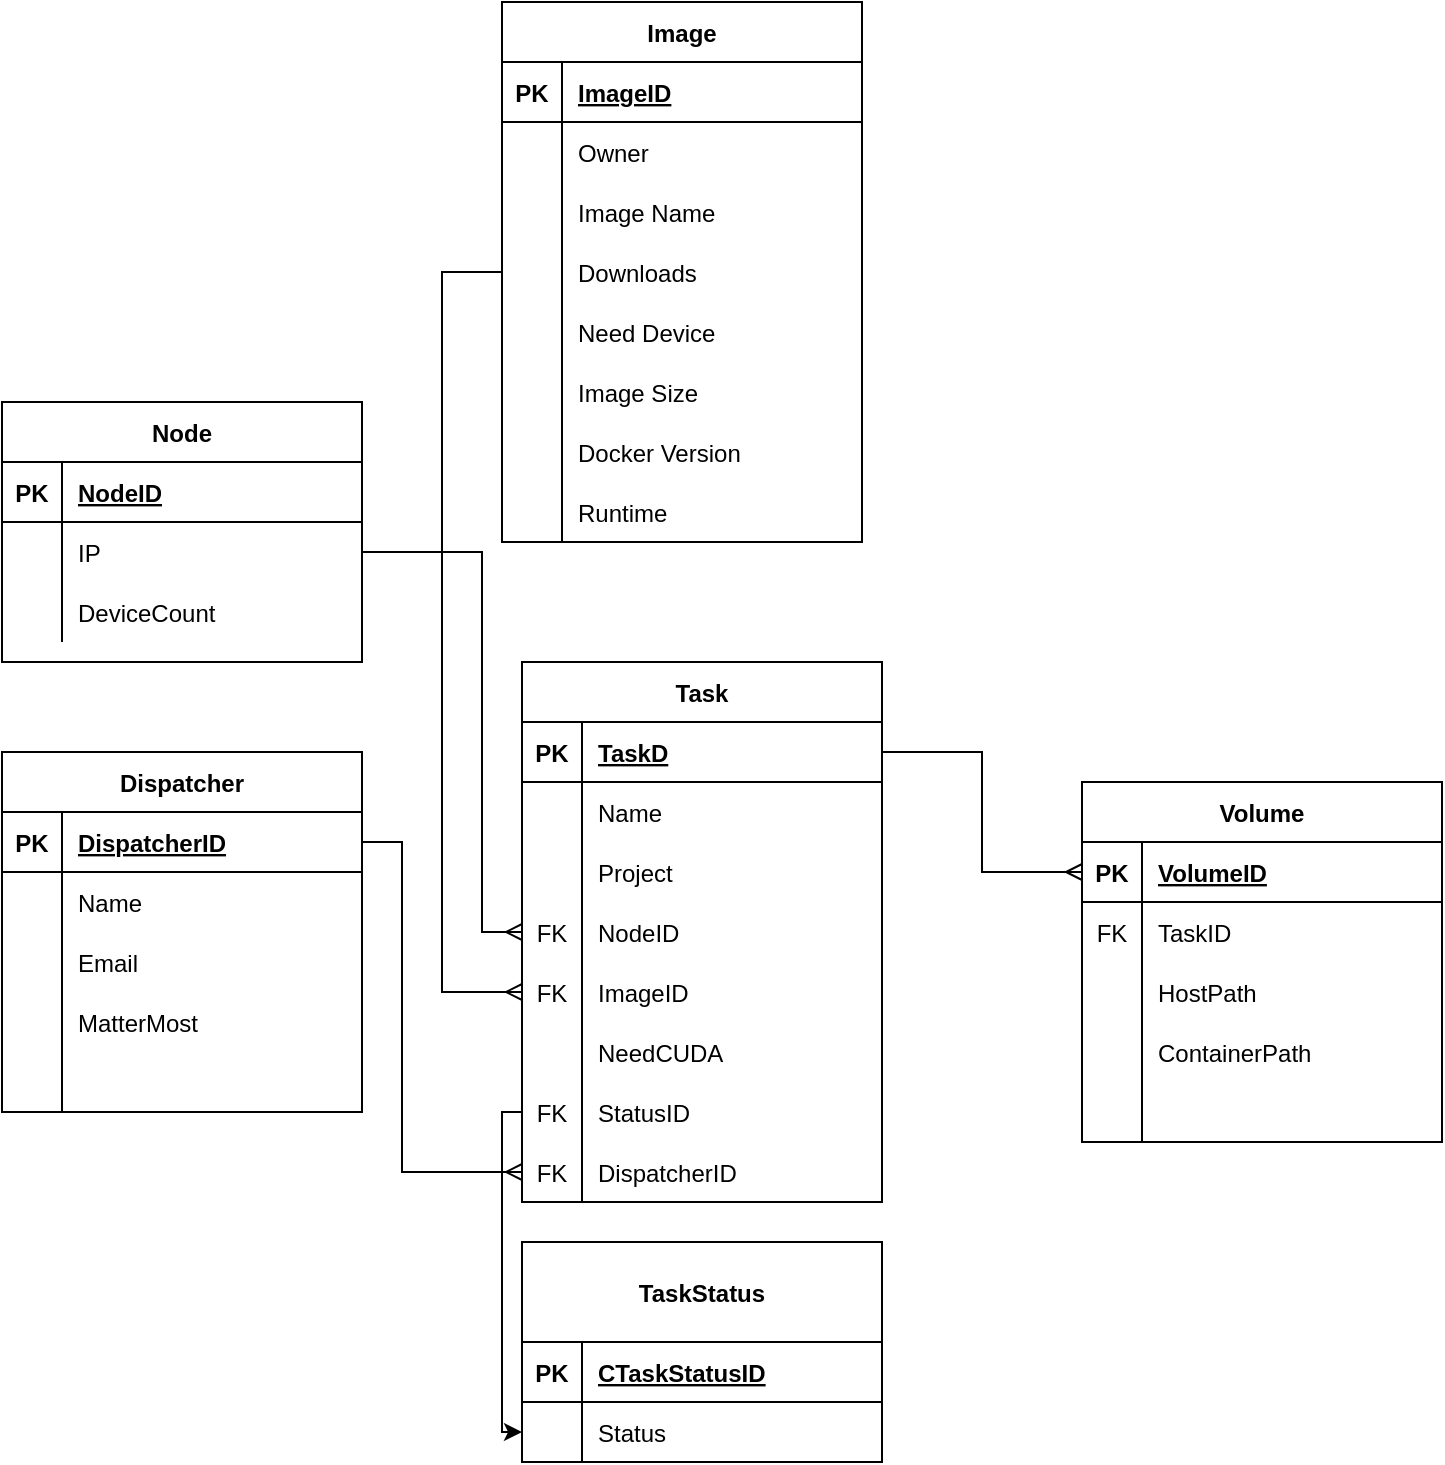 <mxfile pages="2">
    <diagram id="Lc61Oj9iBNVvq9Qi2prH" name="Страница 1">
        <mxGraphModel dx="948" dy="993" grid="1" gridSize="10" guides="1" tooltips="1" connect="1" arrows="1" fold="1" page="1" pageScale="1" pageWidth="827" pageHeight="1169" math="0" shadow="0">
            <root>
                <mxCell id="0"/>
                <mxCell id="1" parent="0"/>
                <mxCell id="X6WaeSLlBuZF8RS0wWXy-1" value="Task" style="shape=table;startSize=30;container=1;collapsible=1;childLayout=tableLayout;fixedRows=1;rowLines=0;fontStyle=1;align=center;resizeLast=1;" parent="1" vertex="1">
                    <mxGeometry x="370" y="730" width="180" height="270" as="geometry"/>
                </mxCell>
                <mxCell id="X6WaeSLlBuZF8RS0wWXy-2" value="" style="shape=partialRectangle;collapsible=0;dropTarget=0;pointerEvents=0;fillColor=none;top=0;left=0;bottom=1;right=0;points=[[0,0.5],[1,0.5]];portConstraint=eastwest;" parent="X6WaeSLlBuZF8RS0wWXy-1" vertex="1">
                    <mxGeometry y="30" width="180" height="30" as="geometry"/>
                </mxCell>
                <mxCell id="X6WaeSLlBuZF8RS0wWXy-3" value="PK" style="shape=partialRectangle;connectable=0;fillColor=none;top=0;left=0;bottom=0;right=0;fontStyle=1;overflow=hidden;" parent="X6WaeSLlBuZF8RS0wWXy-2" vertex="1">
                    <mxGeometry width="30" height="30" as="geometry">
                        <mxRectangle width="30" height="30" as="alternateBounds"/>
                    </mxGeometry>
                </mxCell>
                <mxCell id="X6WaeSLlBuZF8RS0wWXy-4" value="TaskD" style="shape=partialRectangle;connectable=0;fillColor=none;top=0;left=0;bottom=0;right=0;align=left;spacingLeft=6;fontStyle=5;overflow=hidden;" parent="X6WaeSLlBuZF8RS0wWXy-2" vertex="1">
                    <mxGeometry x="30" width="150" height="30" as="geometry">
                        <mxRectangle width="150" height="30" as="alternateBounds"/>
                    </mxGeometry>
                </mxCell>
                <mxCell id="X6WaeSLlBuZF8RS0wWXy-5" value="" style="shape=partialRectangle;collapsible=0;dropTarget=0;pointerEvents=0;fillColor=none;top=0;left=0;bottom=0;right=0;points=[[0,0.5],[1,0.5]];portConstraint=eastwest;" parent="X6WaeSLlBuZF8RS0wWXy-1" vertex="1">
                    <mxGeometry y="60" width="180" height="30" as="geometry"/>
                </mxCell>
                <mxCell id="X6WaeSLlBuZF8RS0wWXy-6" value="" style="shape=partialRectangle;connectable=0;fillColor=none;top=0;left=0;bottom=0;right=0;editable=1;overflow=hidden;" parent="X6WaeSLlBuZF8RS0wWXy-5" vertex="1">
                    <mxGeometry width="30" height="30" as="geometry">
                        <mxRectangle width="30" height="30" as="alternateBounds"/>
                    </mxGeometry>
                </mxCell>
                <mxCell id="X6WaeSLlBuZF8RS0wWXy-7" value="Name" style="shape=partialRectangle;connectable=0;fillColor=none;top=0;left=0;bottom=0;right=0;align=left;spacingLeft=6;overflow=hidden;" parent="X6WaeSLlBuZF8RS0wWXy-5" vertex="1">
                    <mxGeometry x="30" width="150" height="30" as="geometry">
                        <mxRectangle width="150" height="30" as="alternateBounds"/>
                    </mxGeometry>
                </mxCell>
                <mxCell id="X6WaeSLlBuZF8RS0wWXy-8" value="" style="shape=partialRectangle;collapsible=0;dropTarget=0;pointerEvents=0;fillColor=none;top=0;left=0;bottom=0;right=0;points=[[0,0.5],[1,0.5]];portConstraint=eastwest;" parent="X6WaeSLlBuZF8RS0wWXy-1" vertex="1">
                    <mxGeometry y="90" width="180" height="30" as="geometry"/>
                </mxCell>
                <mxCell id="X6WaeSLlBuZF8RS0wWXy-9" value="" style="shape=partialRectangle;connectable=0;fillColor=none;top=0;left=0;bottom=0;right=0;editable=1;overflow=hidden;" parent="X6WaeSLlBuZF8RS0wWXy-8" vertex="1">
                    <mxGeometry width="30" height="30" as="geometry">
                        <mxRectangle width="30" height="30" as="alternateBounds"/>
                    </mxGeometry>
                </mxCell>
                <mxCell id="X6WaeSLlBuZF8RS0wWXy-10" value="Project" style="shape=partialRectangle;connectable=0;fillColor=none;top=0;left=0;bottom=0;right=0;align=left;spacingLeft=6;overflow=hidden;" parent="X6WaeSLlBuZF8RS0wWXy-8" vertex="1">
                    <mxGeometry x="30" width="150" height="30" as="geometry">
                        <mxRectangle width="150" height="30" as="alternateBounds"/>
                    </mxGeometry>
                </mxCell>
                <mxCell id="X6WaeSLlBuZF8RS0wWXy-11" style="shape=partialRectangle;collapsible=0;dropTarget=0;pointerEvents=0;fillColor=none;top=0;left=0;bottom=0;right=0;points=[[0,0.5],[1,0.5]];portConstraint=eastwest;" parent="X6WaeSLlBuZF8RS0wWXy-1" vertex="1">
                    <mxGeometry y="120" width="180" height="30" as="geometry"/>
                </mxCell>
                <mxCell id="X6WaeSLlBuZF8RS0wWXy-12" value="FK" style="shape=partialRectangle;connectable=0;fillColor=none;top=0;left=0;bottom=0;right=0;editable=1;overflow=hidden;" parent="X6WaeSLlBuZF8RS0wWXy-11" vertex="1">
                    <mxGeometry width="30" height="30" as="geometry">
                        <mxRectangle width="30" height="30" as="alternateBounds"/>
                    </mxGeometry>
                </mxCell>
                <mxCell id="X6WaeSLlBuZF8RS0wWXy-13" value="NodeID" style="shape=partialRectangle;connectable=0;fillColor=none;top=0;left=0;bottom=0;right=0;align=left;spacingLeft=6;overflow=hidden;" parent="X6WaeSLlBuZF8RS0wWXy-11" vertex="1">
                    <mxGeometry x="30" width="150" height="30" as="geometry">
                        <mxRectangle width="150" height="30" as="alternateBounds"/>
                    </mxGeometry>
                </mxCell>
                <mxCell id="X6WaeSLlBuZF8RS0wWXy-14" value="" style="shape=partialRectangle;collapsible=0;dropTarget=0;pointerEvents=0;fillColor=none;top=0;left=0;bottom=0;right=0;points=[[0,0.5],[1,0.5]];portConstraint=eastwest;" parent="X6WaeSLlBuZF8RS0wWXy-1" vertex="1">
                    <mxGeometry y="150" width="180" height="30" as="geometry"/>
                </mxCell>
                <mxCell id="X6WaeSLlBuZF8RS0wWXy-15" value="FK" style="shape=partialRectangle;connectable=0;fillColor=none;top=0;left=0;bottom=0;right=0;editable=1;overflow=hidden;" parent="X6WaeSLlBuZF8RS0wWXy-14" vertex="1">
                    <mxGeometry width="30" height="30" as="geometry">
                        <mxRectangle width="30" height="30" as="alternateBounds"/>
                    </mxGeometry>
                </mxCell>
                <mxCell id="X6WaeSLlBuZF8RS0wWXy-16" value="ImageID" style="shape=partialRectangle;connectable=0;fillColor=none;top=0;left=0;bottom=0;right=0;align=left;spacingLeft=6;overflow=hidden;" parent="X6WaeSLlBuZF8RS0wWXy-14" vertex="1">
                    <mxGeometry x="30" width="150" height="30" as="geometry">
                        <mxRectangle width="150" height="30" as="alternateBounds"/>
                    </mxGeometry>
                </mxCell>
                <mxCell id="X6WaeSLlBuZF8RS0wWXy-17" style="shape=partialRectangle;collapsible=0;dropTarget=0;pointerEvents=0;fillColor=none;top=0;left=0;bottom=0;right=0;points=[[0,0.5],[1,0.5]];portConstraint=eastwest;" parent="X6WaeSLlBuZF8RS0wWXy-1" vertex="1">
                    <mxGeometry y="180" width="180" height="30" as="geometry"/>
                </mxCell>
                <mxCell id="X6WaeSLlBuZF8RS0wWXy-18" style="shape=partialRectangle;connectable=0;fillColor=none;top=0;left=0;bottom=0;right=0;editable=1;overflow=hidden;" parent="X6WaeSLlBuZF8RS0wWXy-17" vertex="1">
                    <mxGeometry width="30" height="30" as="geometry">
                        <mxRectangle width="30" height="30" as="alternateBounds"/>
                    </mxGeometry>
                </mxCell>
                <mxCell id="X6WaeSLlBuZF8RS0wWXy-19" value="NeedCUDA" style="shape=partialRectangle;connectable=0;fillColor=none;top=0;left=0;bottom=0;right=0;align=left;spacingLeft=6;overflow=hidden;" parent="X6WaeSLlBuZF8RS0wWXy-17" vertex="1">
                    <mxGeometry x="30" width="150" height="30" as="geometry">
                        <mxRectangle width="150" height="30" as="alternateBounds"/>
                    </mxGeometry>
                </mxCell>
                <mxCell id="X6WaeSLlBuZF8RS0wWXy-20" style="shape=partialRectangle;collapsible=0;dropTarget=0;pointerEvents=0;fillColor=none;top=0;left=0;bottom=0;right=0;points=[[0,0.5],[1,0.5]];portConstraint=eastwest;" parent="X6WaeSLlBuZF8RS0wWXy-1" vertex="1">
                    <mxGeometry y="210" width="180" height="30" as="geometry"/>
                </mxCell>
                <mxCell id="X6WaeSLlBuZF8RS0wWXy-21" value="FK" style="shape=partialRectangle;connectable=0;fillColor=none;top=0;left=0;bottom=0;right=0;editable=1;overflow=hidden;" parent="X6WaeSLlBuZF8RS0wWXy-20" vertex="1">
                    <mxGeometry width="30" height="30" as="geometry">
                        <mxRectangle width="30" height="30" as="alternateBounds"/>
                    </mxGeometry>
                </mxCell>
                <mxCell id="X6WaeSLlBuZF8RS0wWXy-22" value="StatusID" style="shape=partialRectangle;connectable=0;fillColor=none;top=0;left=0;bottom=0;right=0;align=left;spacingLeft=6;overflow=hidden;" parent="X6WaeSLlBuZF8RS0wWXy-20" vertex="1">
                    <mxGeometry x="30" width="150" height="30" as="geometry">
                        <mxRectangle width="150" height="30" as="alternateBounds"/>
                    </mxGeometry>
                </mxCell>
                <mxCell id="X6WaeSLlBuZF8RS0wWXy-23" style="shape=partialRectangle;collapsible=0;dropTarget=0;pointerEvents=0;fillColor=none;top=0;left=0;bottom=0;right=0;points=[[0,0.5],[1,0.5]];portConstraint=eastwest;" parent="X6WaeSLlBuZF8RS0wWXy-1" vertex="1">
                    <mxGeometry y="240" width="180" height="30" as="geometry"/>
                </mxCell>
                <mxCell id="X6WaeSLlBuZF8RS0wWXy-24" value="FK" style="shape=partialRectangle;connectable=0;fillColor=none;top=0;left=0;bottom=0;right=0;editable=1;overflow=hidden;" parent="X6WaeSLlBuZF8RS0wWXy-23" vertex="1">
                    <mxGeometry width="30" height="30" as="geometry">
                        <mxRectangle width="30" height="30" as="alternateBounds"/>
                    </mxGeometry>
                </mxCell>
                <mxCell id="X6WaeSLlBuZF8RS0wWXy-25" value="DispatcherID" style="shape=partialRectangle;connectable=0;fillColor=none;top=0;left=0;bottom=0;right=0;align=left;spacingLeft=6;overflow=hidden;" parent="X6WaeSLlBuZF8RS0wWXy-23" vertex="1">
                    <mxGeometry x="30" width="150" height="30" as="geometry">
                        <mxRectangle width="150" height="30" as="alternateBounds"/>
                    </mxGeometry>
                </mxCell>
                <mxCell id="X6WaeSLlBuZF8RS0wWXy-26" value="Dispatcher" style="shape=table;startSize=30;container=1;collapsible=1;childLayout=tableLayout;fixedRows=1;rowLines=0;fontStyle=1;align=center;resizeLast=1;" parent="1" vertex="1">
                    <mxGeometry x="110" y="775" width="180" height="180" as="geometry"/>
                </mxCell>
                <mxCell id="X6WaeSLlBuZF8RS0wWXy-27" value="" style="shape=partialRectangle;collapsible=0;dropTarget=0;pointerEvents=0;fillColor=none;top=0;left=0;bottom=1;right=0;points=[[0,0.5],[1,0.5]];portConstraint=eastwest;" parent="X6WaeSLlBuZF8RS0wWXy-26" vertex="1">
                    <mxGeometry y="30" width="180" height="30" as="geometry"/>
                </mxCell>
                <mxCell id="X6WaeSLlBuZF8RS0wWXy-28" value="PK" style="shape=partialRectangle;connectable=0;fillColor=none;top=0;left=0;bottom=0;right=0;fontStyle=1;overflow=hidden;" parent="X6WaeSLlBuZF8RS0wWXy-27" vertex="1">
                    <mxGeometry width="30" height="30" as="geometry"/>
                </mxCell>
                <mxCell id="X6WaeSLlBuZF8RS0wWXy-29" value="DispatcherID" style="shape=partialRectangle;connectable=0;fillColor=none;top=0;left=0;bottom=0;right=0;align=left;spacingLeft=6;fontStyle=5;overflow=hidden;" parent="X6WaeSLlBuZF8RS0wWXy-27" vertex="1">
                    <mxGeometry x="30" width="150" height="30" as="geometry"/>
                </mxCell>
                <mxCell id="X6WaeSLlBuZF8RS0wWXy-30" value="" style="shape=partialRectangle;collapsible=0;dropTarget=0;pointerEvents=0;fillColor=none;top=0;left=0;bottom=0;right=0;points=[[0,0.5],[1,0.5]];portConstraint=eastwest;" parent="X6WaeSLlBuZF8RS0wWXy-26" vertex="1">
                    <mxGeometry y="60" width="180" height="30" as="geometry"/>
                </mxCell>
                <mxCell id="X6WaeSLlBuZF8RS0wWXy-31" value="" style="shape=partialRectangle;connectable=0;fillColor=none;top=0;left=0;bottom=0;right=0;editable=1;overflow=hidden;" parent="X6WaeSLlBuZF8RS0wWXy-30" vertex="1">
                    <mxGeometry width="30" height="30" as="geometry"/>
                </mxCell>
                <mxCell id="X6WaeSLlBuZF8RS0wWXy-32" value="Name" style="shape=partialRectangle;connectable=0;fillColor=none;top=0;left=0;bottom=0;right=0;align=left;spacingLeft=6;overflow=hidden;" parent="X6WaeSLlBuZF8RS0wWXy-30" vertex="1">
                    <mxGeometry x="30" width="150" height="30" as="geometry"/>
                </mxCell>
                <mxCell id="X6WaeSLlBuZF8RS0wWXy-33" style="shape=partialRectangle;collapsible=0;dropTarget=0;pointerEvents=0;fillColor=none;top=0;left=0;bottom=0;right=0;points=[[0,0.5],[1,0.5]];portConstraint=eastwest;" parent="X6WaeSLlBuZF8RS0wWXy-26" vertex="1">
                    <mxGeometry y="90" width="180" height="30" as="geometry"/>
                </mxCell>
                <mxCell id="X6WaeSLlBuZF8RS0wWXy-34" value="" style="shape=partialRectangle;connectable=0;fillColor=none;top=0;left=0;bottom=0;right=0;editable=1;overflow=hidden;" parent="X6WaeSLlBuZF8RS0wWXy-33" vertex="1">
                    <mxGeometry width="30" height="30" as="geometry"/>
                </mxCell>
                <mxCell id="X6WaeSLlBuZF8RS0wWXy-35" value="Email" style="shape=partialRectangle;connectable=0;fillColor=none;top=0;left=0;bottom=0;right=0;align=left;spacingLeft=6;overflow=hidden;" parent="X6WaeSLlBuZF8RS0wWXy-33" vertex="1">
                    <mxGeometry x="30" width="150" height="30" as="geometry"/>
                </mxCell>
                <mxCell id="X6WaeSLlBuZF8RS0wWXy-36" value="" style="shape=partialRectangle;collapsible=0;dropTarget=0;pointerEvents=0;fillColor=none;top=0;left=0;bottom=0;right=0;points=[[0,0.5],[1,0.5]];portConstraint=eastwest;" parent="X6WaeSLlBuZF8RS0wWXy-26" vertex="1">
                    <mxGeometry y="120" width="180" height="30" as="geometry"/>
                </mxCell>
                <mxCell id="X6WaeSLlBuZF8RS0wWXy-37" value="" style="shape=partialRectangle;connectable=0;fillColor=none;top=0;left=0;bottom=0;right=0;editable=1;overflow=hidden;" parent="X6WaeSLlBuZF8RS0wWXy-36" vertex="1">
                    <mxGeometry width="30" height="30" as="geometry"/>
                </mxCell>
                <mxCell id="X6WaeSLlBuZF8RS0wWXy-38" value="MatterMost" style="shape=partialRectangle;connectable=0;fillColor=none;top=0;left=0;bottom=0;right=0;align=left;spacingLeft=6;overflow=hidden;" parent="X6WaeSLlBuZF8RS0wWXy-36" vertex="1">
                    <mxGeometry x="30" width="150" height="30" as="geometry"/>
                </mxCell>
                <mxCell id="X6WaeSLlBuZF8RS0wWXy-39" style="shape=partialRectangle;collapsible=0;dropTarget=0;pointerEvents=0;fillColor=none;top=0;left=0;bottom=0;right=0;points=[[0,0.5],[1,0.5]];portConstraint=eastwest;" parent="X6WaeSLlBuZF8RS0wWXy-26" vertex="1">
                    <mxGeometry y="150" width="180" height="30" as="geometry"/>
                </mxCell>
                <mxCell id="X6WaeSLlBuZF8RS0wWXy-40" value="" style="shape=partialRectangle;connectable=0;fillColor=none;top=0;left=0;bottom=0;right=0;editable=1;overflow=hidden;" parent="X6WaeSLlBuZF8RS0wWXy-39" vertex="1">
                    <mxGeometry width="30" height="30" as="geometry"/>
                </mxCell>
                <mxCell id="X6WaeSLlBuZF8RS0wWXy-41" value="" style="shape=partialRectangle;connectable=0;fillColor=none;top=0;left=0;bottom=0;right=0;align=left;spacingLeft=6;overflow=hidden;" parent="X6WaeSLlBuZF8RS0wWXy-39" vertex="1">
                    <mxGeometry x="30" width="150" height="30" as="geometry"/>
                </mxCell>
                <mxCell id="X6WaeSLlBuZF8RS0wWXy-61" value="Image" style="shape=table;startSize=30;container=1;collapsible=1;childLayout=tableLayout;fixedRows=1;rowLines=0;fontStyle=1;align=center;resizeLast=1;" parent="1" vertex="1">
                    <mxGeometry x="360" y="400" width="180" height="270" as="geometry"/>
                </mxCell>
                <mxCell id="X6WaeSLlBuZF8RS0wWXy-62" value="" style="shape=partialRectangle;collapsible=0;dropTarget=0;pointerEvents=0;fillColor=none;top=0;left=0;bottom=1;right=0;points=[[0,0.5],[1,0.5]];portConstraint=eastwest;" parent="X6WaeSLlBuZF8RS0wWXy-61" vertex="1">
                    <mxGeometry y="30" width="180" height="30" as="geometry"/>
                </mxCell>
                <mxCell id="X6WaeSLlBuZF8RS0wWXy-63" value="PK" style="shape=partialRectangle;connectable=0;fillColor=none;top=0;left=0;bottom=0;right=0;fontStyle=1;overflow=hidden;" parent="X6WaeSLlBuZF8RS0wWXy-62" vertex="1">
                    <mxGeometry width="30" height="30" as="geometry">
                        <mxRectangle width="30" height="30" as="alternateBounds"/>
                    </mxGeometry>
                </mxCell>
                <mxCell id="X6WaeSLlBuZF8RS0wWXy-64" value="ImageID" style="shape=partialRectangle;connectable=0;fillColor=none;top=0;left=0;bottom=0;right=0;align=left;spacingLeft=6;fontStyle=5;overflow=hidden;" parent="X6WaeSLlBuZF8RS0wWXy-62" vertex="1">
                    <mxGeometry x="30" width="150" height="30" as="geometry">
                        <mxRectangle width="150" height="30" as="alternateBounds"/>
                    </mxGeometry>
                </mxCell>
                <mxCell id="X6WaeSLlBuZF8RS0wWXy-65" value="" style="shape=partialRectangle;collapsible=0;dropTarget=0;pointerEvents=0;fillColor=none;top=0;left=0;bottom=0;right=0;points=[[0,0.5],[1,0.5]];portConstraint=eastwest;" parent="X6WaeSLlBuZF8RS0wWXy-61" vertex="1">
                    <mxGeometry y="60" width="180" height="30" as="geometry"/>
                </mxCell>
                <mxCell id="X6WaeSLlBuZF8RS0wWXy-66" value="" style="shape=partialRectangle;connectable=0;fillColor=none;top=0;left=0;bottom=0;right=0;editable=1;overflow=hidden;" parent="X6WaeSLlBuZF8RS0wWXy-65" vertex="1">
                    <mxGeometry width="30" height="30" as="geometry">
                        <mxRectangle width="30" height="30" as="alternateBounds"/>
                    </mxGeometry>
                </mxCell>
                <mxCell id="X6WaeSLlBuZF8RS0wWXy-67" value="Owner" style="shape=partialRectangle;connectable=0;fillColor=none;top=0;left=0;bottom=0;right=0;align=left;spacingLeft=6;overflow=hidden;" parent="X6WaeSLlBuZF8RS0wWXy-65" vertex="1">
                    <mxGeometry x="30" width="150" height="30" as="geometry">
                        <mxRectangle width="150" height="30" as="alternateBounds"/>
                    </mxGeometry>
                </mxCell>
                <mxCell id="X6WaeSLlBuZF8RS0wWXy-68" value="" style="shape=partialRectangle;collapsible=0;dropTarget=0;pointerEvents=0;fillColor=none;top=0;left=0;bottom=0;right=0;points=[[0,0.5],[1,0.5]];portConstraint=eastwest;" parent="X6WaeSLlBuZF8RS0wWXy-61" vertex="1">
                    <mxGeometry y="90" width="180" height="30" as="geometry"/>
                </mxCell>
                <mxCell id="X6WaeSLlBuZF8RS0wWXy-69" value="" style="shape=partialRectangle;connectable=0;fillColor=none;top=0;left=0;bottom=0;right=0;editable=1;overflow=hidden;" parent="X6WaeSLlBuZF8RS0wWXy-68" vertex="1">
                    <mxGeometry width="30" height="30" as="geometry">
                        <mxRectangle width="30" height="30" as="alternateBounds"/>
                    </mxGeometry>
                </mxCell>
                <mxCell id="X6WaeSLlBuZF8RS0wWXy-70" value="Image Name" style="shape=partialRectangle;connectable=0;fillColor=none;top=0;left=0;bottom=0;right=0;align=left;spacingLeft=6;overflow=hidden;" parent="X6WaeSLlBuZF8RS0wWXy-68" vertex="1">
                    <mxGeometry x="30" width="150" height="30" as="geometry">
                        <mxRectangle width="150" height="30" as="alternateBounds"/>
                    </mxGeometry>
                </mxCell>
                <mxCell id="X6WaeSLlBuZF8RS0wWXy-71" style="shape=partialRectangle;collapsible=0;dropTarget=0;pointerEvents=0;fillColor=none;top=0;left=0;bottom=0;right=0;points=[[0,0.5],[1,0.5]];portConstraint=eastwest;" parent="X6WaeSLlBuZF8RS0wWXy-61" vertex="1">
                    <mxGeometry y="120" width="180" height="30" as="geometry"/>
                </mxCell>
                <mxCell id="X6WaeSLlBuZF8RS0wWXy-72" style="shape=partialRectangle;connectable=0;fillColor=none;top=0;left=0;bottom=0;right=0;editable=1;overflow=hidden;" parent="X6WaeSLlBuZF8RS0wWXy-71" vertex="1">
                    <mxGeometry width="30" height="30" as="geometry">
                        <mxRectangle width="30" height="30" as="alternateBounds"/>
                    </mxGeometry>
                </mxCell>
                <mxCell id="X6WaeSLlBuZF8RS0wWXy-73" value="Downloads" style="shape=partialRectangle;connectable=0;fillColor=none;top=0;left=0;bottom=0;right=0;align=left;spacingLeft=6;overflow=hidden;" parent="X6WaeSLlBuZF8RS0wWXy-71" vertex="1">
                    <mxGeometry x="30" width="150" height="30" as="geometry">
                        <mxRectangle width="150" height="30" as="alternateBounds"/>
                    </mxGeometry>
                </mxCell>
                <mxCell id="X6WaeSLlBuZF8RS0wWXy-74" value="" style="shape=partialRectangle;collapsible=0;dropTarget=0;pointerEvents=0;fillColor=none;top=0;left=0;bottom=0;right=0;points=[[0,0.5],[1,0.5]];portConstraint=eastwest;" parent="X6WaeSLlBuZF8RS0wWXy-61" vertex="1">
                    <mxGeometry y="150" width="180" height="30" as="geometry"/>
                </mxCell>
                <mxCell id="X6WaeSLlBuZF8RS0wWXy-75" value="" style="shape=partialRectangle;connectable=0;fillColor=none;top=0;left=0;bottom=0;right=0;editable=1;overflow=hidden;" parent="X6WaeSLlBuZF8RS0wWXy-74" vertex="1">
                    <mxGeometry width="30" height="30" as="geometry">
                        <mxRectangle width="30" height="30" as="alternateBounds"/>
                    </mxGeometry>
                </mxCell>
                <mxCell id="X6WaeSLlBuZF8RS0wWXy-76" value="Need Device" style="shape=partialRectangle;connectable=0;fillColor=none;top=0;left=0;bottom=0;right=0;align=left;spacingLeft=6;overflow=hidden;" parent="X6WaeSLlBuZF8RS0wWXy-74" vertex="1">
                    <mxGeometry x="30" width="150" height="30" as="geometry">
                        <mxRectangle width="150" height="30" as="alternateBounds"/>
                    </mxGeometry>
                </mxCell>
                <mxCell id="X6WaeSLlBuZF8RS0wWXy-77" style="shape=partialRectangle;collapsible=0;dropTarget=0;pointerEvents=0;fillColor=none;top=0;left=0;bottom=0;right=0;points=[[0,0.5],[1,0.5]];portConstraint=eastwest;" parent="X6WaeSLlBuZF8RS0wWXy-61" vertex="1">
                    <mxGeometry y="180" width="180" height="30" as="geometry"/>
                </mxCell>
                <mxCell id="X6WaeSLlBuZF8RS0wWXy-78" style="shape=partialRectangle;connectable=0;fillColor=none;top=0;left=0;bottom=0;right=0;editable=1;overflow=hidden;" parent="X6WaeSLlBuZF8RS0wWXy-77" vertex="1">
                    <mxGeometry width="30" height="30" as="geometry">
                        <mxRectangle width="30" height="30" as="alternateBounds"/>
                    </mxGeometry>
                </mxCell>
                <mxCell id="X6WaeSLlBuZF8RS0wWXy-79" value="Image Size" style="shape=partialRectangle;connectable=0;fillColor=none;top=0;left=0;bottom=0;right=0;align=left;spacingLeft=6;overflow=hidden;" parent="X6WaeSLlBuZF8RS0wWXy-77" vertex="1">
                    <mxGeometry x="30" width="150" height="30" as="geometry">
                        <mxRectangle width="150" height="30" as="alternateBounds"/>
                    </mxGeometry>
                </mxCell>
                <mxCell id="X6WaeSLlBuZF8RS0wWXy-80" style="shape=partialRectangle;collapsible=0;dropTarget=0;pointerEvents=0;fillColor=none;top=0;left=0;bottom=0;right=0;points=[[0,0.5],[1,0.5]];portConstraint=eastwest;" parent="X6WaeSLlBuZF8RS0wWXy-61" vertex="1">
                    <mxGeometry y="210" width="180" height="30" as="geometry"/>
                </mxCell>
                <mxCell id="X6WaeSLlBuZF8RS0wWXy-81" style="shape=partialRectangle;connectable=0;fillColor=none;top=0;left=0;bottom=0;right=0;editable=1;overflow=hidden;" parent="X6WaeSLlBuZF8RS0wWXy-80" vertex="1">
                    <mxGeometry width="30" height="30" as="geometry">
                        <mxRectangle width="30" height="30" as="alternateBounds"/>
                    </mxGeometry>
                </mxCell>
                <mxCell id="X6WaeSLlBuZF8RS0wWXy-82" value="Docker Version" style="shape=partialRectangle;connectable=0;fillColor=none;top=0;left=0;bottom=0;right=0;align=left;spacingLeft=6;overflow=hidden;" parent="X6WaeSLlBuZF8RS0wWXy-80" vertex="1">
                    <mxGeometry x="30" width="150" height="30" as="geometry">
                        <mxRectangle width="150" height="30" as="alternateBounds"/>
                    </mxGeometry>
                </mxCell>
                <mxCell id="X6WaeSLlBuZF8RS0wWXy-83" style="shape=partialRectangle;collapsible=0;dropTarget=0;pointerEvents=0;fillColor=none;top=0;left=0;bottom=0;right=0;points=[[0,0.5],[1,0.5]];portConstraint=eastwest;" parent="X6WaeSLlBuZF8RS0wWXy-61" vertex="1">
                    <mxGeometry y="240" width="180" height="30" as="geometry"/>
                </mxCell>
                <mxCell id="X6WaeSLlBuZF8RS0wWXy-84" style="shape=partialRectangle;connectable=0;fillColor=none;top=0;left=0;bottom=0;right=0;editable=1;overflow=hidden;" parent="X6WaeSLlBuZF8RS0wWXy-83" vertex="1">
                    <mxGeometry width="30" height="30" as="geometry">
                        <mxRectangle width="30" height="30" as="alternateBounds"/>
                    </mxGeometry>
                </mxCell>
                <mxCell id="X6WaeSLlBuZF8RS0wWXy-85" value="Runtime" style="shape=partialRectangle;connectable=0;fillColor=none;top=0;left=0;bottom=0;right=0;align=left;spacingLeft=6;overflow=hidden;" parent="X6WaeSLlBuZF8RS0wWXy-83" vertex="1">
                    <mxGeometry x="30" width="150" height="30" as="geometry">
                        <mxRectangle width="150" height="30" as="alternateBounds"/>
                    </mxGeometry>
                </mxCell>
                <mxCell id="X6WaeSLlBuZF8RS0wWXy-87" style="edgeStyle=orthogonalEdgeStyle;rounded=0;orthogonalLoop=1;jettySize=auto;html=1;exitX=1;exitY=0.5;exitDx=0;exitDy=0;endArrow=ERmany;endFill=0;entryX=0;entryY=0.5;entryDx=0;entryDy=0;" parent="1" source="X6WaeSLlBuZF8RS0wWXy-27" target="X6WaeSLlBuZF8RS0wWXy-23" edge="1">
                    <mxGeometry relative="1" as="geometry">
                        <mxPoint x="765" y="840" as="targetPoint"/>
                        <mxPoint x="360" y="825" as="sourcePoint"/>
                        <Array as="points">
                            <mxPoint x="310" y="820"/>
                            <mxPoint x="310" y="985"/>
                        </Array>
                    </mxGeometry>
                </mxCell>
                <mxCell id="X6WaeSLlBuZF8RS0wWXy-94" value="TaskStatus" style="shape=table;startSize=50;container=1;collapsible=1;childLayout=tableLayout;fixedRows=1;rowLines=0;fontStyle=1;align=center;resizeLast=1;" parent="1" vertex="1">
                    <mxGeometry x="370" y="1020" width="180" height="110" as="geometry"/>
                </mxCell>
                <mxCell id="X6WaeSLlBuZF8RS0wWXy-95" value="" style="shape=partialRectangle;collapsible=0;dropTarget=0;pointerEvents=0;fillColor=none;top=0;left=0;bottom=1;right=0;points=[[0,0.5],[1,0.5]];portConstraint=eastwest;" parent="X6WaeSLlBuZF8RS0wWXy-94" vertex="1">
                    <mxGeometry y="50" width="180" height="30" as="geometry"/>
                </mxCell>
                <mxCell id="X6WaeSLlBuZF8RS0wWXy-96" value="PK" style="shape=partialRectangle;connectable=0;fillColor=none;top=0;left=0;bottom=0;right=0;fontStyle=1;overflow=hidden;" parent="X6WaeSLlBuZF8RS0wWXy-95" vertex="1">
                    <mxGeometry width="30" height="30" as="geometry">
                        <mxRectangle width="30" height="30" as="alternateBounds"/>
                    </mxGeometry>
                </mxCell>
                <mxCell id="X6WaeSLlBuZF8RS0wWXy-97" value="CTaskStatusID" style="shape=partialRectangle;connectable=0;fillColor=none;top=0;left=0;bottom=0;right=0;align=left;spacingLeft=6;fontStyle=5;overflow=hidden;" parent="X6WaeSLlBuZF8RS0wWXy-95" vertex="1">
                    <mxGeometry x="30" width="150" height="30" as="geometry">
                        <mxRectangle width="150" height="30" as="alternateBounds"/>
                    </mxGeometry>
                </mxCell>
                <mxCell id="X6WaeSLlBuZF8RS0wWXy-101" value="" style="shape=partialRectangle;collapsible=0;dropTarget=0;pointerEvents=0;fillColor=none;top=0;left=0;bottom=0;right=0;points=[[0,0.5],[1,0.5]];portConstraint=eastwest;" parent="X6WaeSLlBuZF8RS0wWXy-94" vertex="1">
                    <mxGeometry y="80" width="180" height="30" as="geometry"/>
                </mxCell>
                <mxCell id="X6WaeSLlBuZF8RS0wWXy-102" value="" style="shape=partialRectangle;connectable=0;fillColor=none;top=0;left=0;bottom=0;right=0;editable=1;overflow=hidden;" parent="X6WaeSLlBuZF8RS0wWXy-101" vertex="1">
                    <mxGeometry width="30" height="30" as="geometry">
                        <mxRectangle width="30" height="30" as="alternateBounds"/>
                    </mxGeometry>
                </mxCell>
                <mxCell id="X6WaeSLlBuZF8RS0wWXy-103" value="Status" style="shape=partialRectangle;connectable=0;fillColor=none;top=0;left=0;bottom=0;right=0;align=left;spacingLeft=6;overflow=hidden;" parent="X6WaeSLlBuZF8RS0wWXy-101" vertex="1">
                    <mxGeometry x="30" width="150" height="30" as="geometry">
                        <mxRectangle width="150" height="30" as="alternateBounds"/>
                    </mxGeometry>
                </mxCell>
                <mxCell id="X6WaeSLlBuZF8RS0wWXy-108" value="Node" style="shape=table;startSize=30;container=1;collapsible=1;childLayout=tableLayout;fixedRows=1;rowLines=0;fontStyle=1;align=center;resizeLast=1;" parent="1" vertex="1">
                    <mxGeometry x="110" y="600" width="180" height="130" as="geometry">
                        <mxRectangle x="100" y="630" width="60" height="30" as="alternateBounds"/>
                    </mxGeometry>
                </mxCell>
                <mxCell id="X6WaeSLlBuZF8RS0wWXy-109" value="" style="shape=partialRectangle;collapsible=0;dropTarget=0;pointerEvents=0;fillColor=none;top=0;left=0;bottom=1;right=0;points=[[0,0.5],[1,0.5]];portConstraint=eastwest;" parent="X6WaeSLlBuZF8RS0wWXy-108" vertex="1">
                    <mxGeometry y="30" width="180" height="30" as="geometry"/>
                </mxCell>
                <mxCell id="X6WaeSLlBuZF8RS0wWXy-110" value="PK" style="shape=partialRectangle;connectable=0;fillColor=none;top=0;left=0;bottom=0;right=0;fontStyle=1;overflow=hidden;" parent="X6WaeSLlBuZF8RS0wWXy-109" vertex="1">
                    <mxGeometry width="30" height="30" as="geometry">
                        <mxRectangle width="30" height="30" as="alternateBounds"/>
                    </mxGeometry>
                </mxCell>
                <mxCell id="X6WaeSLlBuZF8RS0wWXy-111" value="NodeID" style="shape=partialRectangle;connectable=0;fillColor=none;top=0;left=0;bottom=0;right=0;align=left;spacingLeft=6;fontStyle=5;overflow=hidden;" parent="X6WaeSLlBuZF8RS0wWXy-109" vertex="1">
                    <mxGeometry x="30" width="150" height="30" as="geometry">
                        <mxRectangle width="150" height="30" as="alternateBounds"/>
                    </mxGeometry>
                </mxCell>
                <mxCell id="X6WaeSLlBuZF8RS0wWXy-112" value="" style="shape=partialRectangle;collapsible=0;dropTarget=0;pointerEvents=0;fillColor=none;top=0;left=0;bottom=0;right=0;points=[[0,0.5],[1,0.5]];portConstraint=eastwest;" parent="X6WaeSLlBuZF8RS0wWXy-108" vertex="1">
                    <mxGeometry y="60" width="180" height="30" as="geometry"/>
                </mxCell>
                <mxCell id="X6WaeSLlBuZF8RS0wWXy-113" value="" style="shape=partialRectangle;connectable=0;fillColor=none;top=0;left=0;bottom=0;right=0;editable=1;overflow=hidden;" parent="X6WaeSLlBuZF8RS0wWXy-112" vertex="1">
                    <mxGeometry width="30" height="30" as="geometry">
                        <mxRectangle width="30" height="30" as="alternateBounds"/>
                    </mxGeometry>
                </mxCell>
                <mxCell id="X6WaeSLlBuZF8RS0wWXy-114" value="IP" style="shape=partialRectangle;connectable=0;fillColor=none;top=0;left=0;bottom=0;right=0;align=left;spacingLeft=6;overflow=hidden;" parent="X6WaeSLlBuZF8RS0wWXy-112" vertex="1">
                    <mxGeometry x="30" width="150" height="30" as="geometry">
                        <mxRectangle width="150" height="30" as="alternateBounds"/>
                    </mxGeometry>
                </mxCell>
                <mxCell id="12" style="shape=partialRectangle;collapsible=0;dropTarget=0;pointerEvents=0;fillColor=none;top=0;left=0;bottom=0;right=0;points=[[0,0.5],[1,0.5]];portConstraint=eastwest;" parent="X6WaeSLlBuZF8RS0wWXy-108" vertex="1">
                    <mxGeometry y="90" width="180" height="30" as="geometry"/>
                </mxCell>
                <mxCell id="13" value="" style="shape=partialRectangle;connectable=0;fillColor=none;top=0;left=0;bottom=0;right=0;editable=1;overflow=hidden;" parent="12" vertex="1">
                    <mxGeometry width="30" height="30" as="geometry">
                        <mxRectangle width="30" height="30" as="alternateBounds"/>
                    </mxGeometry>
                </mxCell>
                <mxCell id="14" value="DeviceCount" style="shape=partialRectangle;connectable=0;fillColor=none;top=0;left=0;bottom=0;right=0;align=left;spacingLeft=6;overflow=hidden;" parent="12" vertex="1">
                    <mxGeometry x="30" width="150" height="30" as="geometry">
                        <mxRectangle width="150" height="30" as="alternateBounds"/>
                    </mxGeometry>
                </mxCell>
                <mxCell id="X6WaeSLlBuZF8RS0wWXy-115" style="edgeStyle=orthogonalEdgeStyle;rounded=0;orthogonalLoop=1;jettySize=auto;html=1;exitX=1;exitY=0.5;exitDx=0;exitDy=0;endArrow=ERmany;endFill=0;entryX=0;entryY=0.5;entryDx=0;entryDy=0;" parent="1" source="X6WaeSLlBuZF8RS0wWXy-109" target="X6WaeSLlBuZF8RS0wWXy-11" edge="1">
                    <mxGeometry relative="1" as="geometry">
                        <mxPoint x="370" y="995" as="targetPoint"/>
                        <mxPoint x="300" y="830" as="sourcePoint"/>
                        <Array as="points">
                            <mxPoint x="350" y="675"/>
                            <mxPoint x="350" y="865"/>
                        </Array>
                    </mxGeometry>
                </mxCell>
                <mxCell id="11" style="edgeStyle=orthogonalEdgeStyle;shape=connector;rounded=0;html=1;exitX=0;exitY=0.5;exitDx=0;exitDy=0;entryX=0;entryY=0.5;entryDx=0;entryDy=0;labelBackgroundColor=default;fontFamily=Helvetica;fontSize=11;fontColor=default;endArrow=ERmany;endFill=0;strokeColor=default;" parent="1" source="X6WaeSLlBuZF8RS0wWXy-71" target="X6WaeSLlBuZF8RS0wWXy-14" edge="1">
                    <mxGeometry relative="1" as="geometry">
                        <Array as="points">
                            <mxPoint x="330" y="535"/>
                            <mxPoint x="330" y="895"/>
                        </Array>
                    </mxGeometry>
                </mxCell>
                <mxCell id="16" style="edgeStyle=orthogonalEdgeStyle;html=1;exitX=0;exitY=0.5;exitDx=0;exitDy=0;entryX=0;entryY=0.5;entryDx=0;entryDy=0;rounded=0;" parent="1" source="X6WaeSLlBuZF8RS0wWXy-20" target="X6WaeSLlBuZF8RS0wWXy-101" edge="1">
                    <mxGeometry relative="1" as="geometry"/>
                </mxCell>
                <mxCell id="18" value="Volume" style="shape=table;startSize=30;container=1;collapsible=1;childLayout=tableLayout;fixedRows=1;rowLines=0;fontStyle=1;align=center;resizeLast=1;" vertex="1" parent="1">
                    <mxGeometry x="650" y="790" width="180" height="180" as="geometry"/>
                </mxCell>
                <mxCell id="19" value="" style="shape=partialRectangle;collapsible=0;dropTarget=0;pointerEvents=0;fillColor=none;top=0;left=0;bottom=1;right=0;points=[[0,0.5],[1,0.5]];portConstraint=eastwest;" vertex="1" parent="18">
                    <mxGeometry y="30" width="180" height="30" as="geometry"/>
                </mxCell>
                <mxCell id="20" value="PK" style="shape=partialRectangle;connectable=0;fillColor=none;top=0;left=0;bottom=0;right=0;fontStyle=1;overflow=hidden;" vertex="1" parent="19">
                    <mxGeometry width="30" height="30" as="geometry">
                        <mxRectangle width="30" height="30" as="alternateBounds"/>
                    </mxGeometry>
                </mxCell>
                <mxCell id="21" value="VolumeID" style="shape=partialRectangle;connectable=0;fillColor=none;top=0;left=0;bottom=0;right=0;align=left;spacingLeft=6;fontStyle=5;overflow=hidden;" vertex="1" parent="19">
                    <mxGeometry x="30" width="150" height="30" as="geometry">
                        <mxRectangle width="150" height="30" as="alternateBounds"/>
                    </mxGeometry>
                </mxCell>
                <mxCell id="22" value="" style="shape=partialRectangle;collapsible=0;dropTarget=0;pointerEvents=0;fillColor=none;top=0;left=0;bottom=0;right=0;points=[[0,0.5],[1,0.5]];portConstraint=eastwest;" vertex="1" parent="18">
                    <mxGeometry y="60" width="180" height="30" as="geometry"/>
                </mxCell>
                <mxCell id="23" value="FK" style="shape=partialRectangle;connectable=0;fillColor=none;top=0;left=0;bottom=0;right=0;editable=1;overflow=hidden;" vertex="1" parent="22">
                    <mxGeometry width="30" height="30" as="geometry">
                        <mxRectangle width="30" height="30" as="alternateBounds"/>
                    </mxGeometry>
                </mxCell>
                <mxCell id="24" value="TaskID" style="shape=partialRectangle;connectable=0;fillColor=none;top=0;left=0;bottom=0;right=0;align=left;spacingLeft=6;overflow=hidden;" vertex="1" parent="22">
                    <mxGeometry x="30" width="150" height="30" as="geometry">
                        <mxRectangle width="150" height="30" as="alternateBounds"/>
                    </mxGeometry>
                </mxCell>
                <mxCell id="25" style="shape=partialRectangle;collapsible=0;dropTarget=0;pointerEvents=0;fillColor=none;top=0;left=0;bottom=0;right=0;points=[[0,0.5],[1,0.5]];portConstraint=eastwest;" vertex="1" parent="18">
                    <mxGeometry y="90" width="180" height="30" as="geometry"/>
                </mxCell>
                <mxCell id="26" value="" style="shape=partialRectangle;connectable=0;fillColor=none;top=0;left=0;bottom=0;right=0;editable=1;overflow=hidden;" vertex="1" parent="25">
                    <mxGeometry width="30" height="30" as="geometry">
                        <mxRectangle width="30" height="30" as="alternateBounds"/>
                    </mxGeometry>
                </mxCell>
                <mxCell id="27" value="HostPath" style="shape=partialRectangle;connectable=0;fillColor=none;top=0;left=0;bottom=0;right=0;align=left;spacingLeft=6;overflow=hidden;" vertex="1" parent="25">
                    <mxGeometry x="30" width="150" height="30" as="geometry">
                        <mxRectangle width="150" height="30" as="alternateBounds"/>
                    </mxGeometry>
                </mxCell>
                <mxCell id="28" value="" style="shape=partialRectangle;collapsible=0;dropTarget=0;pointerEvents=0;fillColor=none;top=0;left=0;bottom=0;right=0;points=[[0,0.5],[1,0.5]];portConstraint=eastwest;" vertex="1" parent="18">
                    <mxGeometry y="120" width="180" height="30" as="geometry"/>
                </mxCell>
                <mxCell id="29" value="" style="shape=partialRectangle;connectable=0;fillColor=none;top=0;left=0;bottom=0;right=0;editable=1;overflow=hidden;" vertex="1" parent="28">
                    <mxGeometry width="30" height="30" as="geometry">
                        <mxRectangle width="30" height="30" as="alternateBounds"/>
                    </mxGeometry>
                </mxCell>
                <mxCell id="30" value="ContainerPath" style="shape=partialRectangle;connectable=0;fillColor=none;top=0;left=0;bottom=0;right=0;align=left;spacingLeft=6;overflow=hidden;" vertex="1" parent="28">
                    <mxGeometry x="30" width="150" height="30" as="geometry">
                        <mxRectangle width="150" height="30" as="alternateBounds"/>
                    </mxGeometry>
                </mxCell>
                <mxCell id="31" style="shape=partialRectangle;collapsible=0;dropTarget=0;pointerEvents=0;fillColor=none;top=0;left=0;bottom=0;right=0;points=[[0,0.5],[1,0.5]];portConstraint=eastwest;" vertex="1" parent="18">
                    <mxGeometry y="150" width="180" height="30" as="geometry"/>
                </mxCell>
                <mxCell id="32" value="" style="shape=partialRectangle;connectable=0;fillColor=none;top=0;left=0;bottom=0;right=0;editable=1;overflow=hidden;" vertex="1" parent="31">
                    <mxGeometry width="30" height="30" as="geometry">
                        <mxRectangle width="30" height="30" as="alternateBounds"/>
                    </mxGeometry>
                </mxCell>
                <mxCell id="33" value="" style="shape=partialRectangle;connectable=0;fillColor=none;top=0;left=0;bottom=0;right=0;align=left;spacingLeft=6;overflow=hidden;" vertex="1" parent="31">
                    <mxGeometry x="30" width="150" height="30" as="geometry">
                        <mxRectangle width="150" height="30" as="alternateBounds"/>
                    </mxGeometry>
                </mxCell>
                <mxCell id="34" style="edgeStyle=orthogonalEdgeStyle;html=1;exitX=0;exitY=0.5;exitDx=0;exitDy=0;entryX=1;entryY=0.5;entryDx=0;entryDy=0;rounded=0;startArrow=ERmany;startFill=0;endArrow=none;endFill=0;" edge="1" parent="1" source="19" target="X6WaeSLlBuZF8RS0wWXy-2">
                    <mxGeometry relative="1" as="geometry"/>
                </mxCell>
            </root>
        </mxGraphModel>
    </diagram>
    <diagram id="2diQ4-hwBHMUEnQ9NyKu" name="Page-2">
        <mxGraphModel dx="569" dy="596" grid="1" gridSize="10" guides="1" tooltips="1" connect="1" arrows="1" fold="1" page="1" pageScale="1" pageWidth="827" pageHeight="1169" math="0" shadow="0">
            <root>
                <mxCell id="QUErZSxBeOXtRjEbxhGZ-0"/>
                <mxCell id="QUErZSxBeOXtRjEbxhGZ-1" parent="QUErZSxBeOXtRjEbxhGZ-0"/>
                <mxCell id="nv4Wm8pneEdksD6AuAwR-0" style="edgeStyle=orthogonalEdgeStyle;rounded=0;orthogonalLoop=1;jettySize=auto;html=1;exitX=1;exitY=0.5;exitDx=0;exitDy=0;endArrow=ERmany;endFill=0;entryX=1;entryY=0.5;entryDx=0;entryDy=0;" parent="QUErZSxBeOXtRjEbxhGZ-1" source="QUErZSxBeOXtRjEbxhGZ-2" target="QUErZSxBeOXtRjEbxhGZ-2" edge="1">
                    <mxGeometry relative="1" as="geometry"/>
                </mxCell>
                <mxCell id="nv4Wm8pneEdksD6AuAwR-1" style="edgeStyle=orthogonalEdgeStyle;rounded=0;orthogonalLoop=1;jettySize=auto;html=1;exitX=1;exitY=0.5;exitDx=0;exitDy=0;entryX=0;entryY=0.5;entryDx=0;entryDy=0;endArrow=ERmany;endFill=0;" parent="QUErZSxBeOXtRjEbxhGZ-1" source="QUErZSxBeOXtRjEbxhGZ-2" target="mXQsJh9ihvSc5o1EyLFA-0" edge="1">
                    <mxGeometry relative="1" as="geometry"/>
                </mxCell>
                <mxCell id="fsMdqgzmRfe8awBC-d0W-8" style="edgeStyle=orthogonalEdgeStyle;rounded=0;orthogonalLoop=1;jettySize=auto;html=1;exitX=0.25;exitY=0;exitDx=0;exitDy=0;entryX=0;entryY=0.5;entryDx=0;entryDy=0;endArrow=none;endFill=0;" parent="QUErZSxBeOXtRjEbxhGZ-1" source="QUErZSxBeOXtRjEbxhGZ-2" target="fsMdqgzmRfe8awBC-d0W-0" edge="1">
                    <mxGeometry relative="1" as="geometry">
                        <Array as="points">
                            <mxPoint x="150" y="470"/>
                            <mxPoint x="150" y="60"/>
                        </Array>
                    </mxGeometry>
                </mxCell>
                <mxCell id="QUErZSxBeOXtRjEbxhGZ-2" value="&lt;span style=&quot;font-weight: 700&quot;&gt;Images&lt;/span&gt;" style="rounded=0;whiteSpace=wrap;html=1;" parent="QUErZSxBeOXtRjEbxhGZ-1" vertex="1">
                    <mxGeometry x="130" y="470" width="120" height="60" as="geometry"/>
                </mxCell>
                <mxCell id="fsMdqgzmRfe8awBC-d0W-42" style="edgeStyle=orthogonalEdgeStyle;rounded=0;orthogonalLoop=1;jettySize=auto;html=1;exitX=0.25;exitY=0;exitDx=0;exitDy=0;entryX=0;entryY=0.5;entryDx=0;entryDy=0;endArrow=none;endFill=0;" parent="QUErZSxBeOXtRjEbxhGZ-1" source="mXQsJh9ihvSc5o1EyLFA-0" target="fsMdqgzmRfe8awBC-d0W-41" edge="1">
                    <mxGeometry relative="1" as="geometry">
                        <Array as="points">
                            <mxPoint x="470" y="470"/>
                            <mxPoint x="470" y="70"/>
                        </Array>
                    </mxGeometry>
                </mxCell>
                <mxCell id="J1RdQB_al3ZnJijnRLB5-0" style="edgeStyle=orthogonalEdgeStyle;rounded=0;html=1;exitX=0.25;exitY=1;exitDx=0;exitDy=0;entryX=0.25;entryY=0;entryDx=0;entryDy=0;endArrow=none;endFill=0;" parent="QUErZSxBeOXtRjEbxhGZ-1" source="mXQsJh9ihvSc5o1EyLFA-0" target="fsMdqgzmRfe8awBC-d0W-74" edge="1">
                    <mxGeometry relative="1" as="geometry"/>
                </mxCell>
                <mxCell id="mXQsJh9ihvSc5o1EyLFA-0" value="&lt;span style=&quot;font-weight: 700&quot;&gt;Task&lt;/span&gt;" style="rounded=0;whiteSpace=wrap;html=1;" parent="QUErZSxBeOXtRjEbxhGZ-1" vertex="1">
                    <mxGeometry x="450" y="470" width="120" height="60" as="geometry"/>
                </mxCell>
                <mxCell id="fsMdqgzmRfe8awBC-d0W-0" value="id" style="ellipse;whiteSpace=wrap;html=1;" parent="QUErZSxBeOXtRjEbxhGZ-1" vertex="1">
                    <mxGeometry x="170" y="40" width="120" height="40" as="geometry"/>
                </mxCell>
                <mxCell id="fsMdqgzmRfe8awBC-d0W-9" style="edgeStyle=orthogonalEdgeStyle;rounded=0;orthogonalLoop=1;jettySize=auto;html=1;exitX=0;exitY=0.5;exitDx=0;exitDy=0;endArrow=none;endFill=0;" parent="QUErZSxBeOXtRjEbxhGZ-1" source="fsMdqgzmRfe8awBC-d0W-1" edge="1">
                    <mxGeometry relative="1" as="geometry">
                        <mxPoint x="150" y="110" as="targetPoint"/>
                    </mxGeometry>
                </mxCell>
                <mxCell id="fsMdqgzmRfe8awBC-d0W-1" value="owner" style="ellipse;whiteSpace=wrap;html=1;" parent="QUErZSxBeOXtRjEbxhGZ-1" vertex="1">
                    <mxGeometry x="170" y="90" width="120" height="40" as="geometry"/>
                </mxCell>
                <mxCell id="fsMdqgzmRfe8awBC-d0W-10" style="edgeStyle=orthogonalEdgeStyle;rounded=0;orthogonalLoop=1;jettySize=auto;html=1;exitX=0;exitY=0.5;exitDx=0;exitDy=0;endArrow=none;endFill=0;" parent="QUErZSxBeOXtRjEbxhGZ-1" source="fsMdqgzmRfe8awBC-d0W-2" edge="1">
                    <mxGeometry relative="1" as="geometry">
                        <mxPoint x="150" y="160" as="targetPoint"/>
                    </mxGeometry>
                </mxCell>
                <mxCell id="fsMdqgzmRfe8awBC-d0W-2" value="name" style="ellipse;whiteSpace=wrap;html=1;" parent="QUErZSxBeOXtRjEbxhGZ-1" vertex="1">
                    <mxGeometry x="170" y="140" width="120" height="40" as="geometry"/>
                </mxCell>
                <mxCell id="fsMdqgzmRfe8awBC-d0W-11" style="edgeStyle=orthogonalEdgeStyle;rounded=0;orthogonalLoop=1;jettySize=auto;html=1;exitX=0;exitY=0.5;exitDx=0;exitDy=0;endArrow=none;endFill=0;" parent="QUErZSxBeOXtRjEbxhGZ-1" source="fsMdqgzmRfe8awBC-d0W-3" edge="1">
                    <mxGeometry relative="1" as="geometry">
                        <mxPoint x="150" y="210" as="targetPoint"/>
                    </mxGeometry>
                </mxCell>
                <mxCell id="fsMdqgzmRfe8awBC-d0W-3" value="downloads" style="ellipse;whiteSpace=wrap;html=1;" parent="QUErZSxBeOXtRjEbxhGZ-1" vertex="1">
                    <mxGeometry x="170" y="190" width="120" height="40" as="geometry"/>
                </mxCell>
                <mxCell id="fsMdqgzmRfe8awBC-d0W-12" style="edgeStyle=orthogonalEdgeStyle;rounded=0;orthogonalLoop=1;jettySize=auto;html=1;exitX=0;exitY=0.5;exitDx=0;exitDy=0;endArrow=none;endFill=0;" parent="QUErZSxBeOXtRjEbxhGZ-1" source="fsMdqgzmRfe8awBC-d0W-4" edge="1">
                    <mxGeometry relative="1" as="geometry">
                        <mxPoint x="150" y="270" as="targetPoint"/>
                    </mxGeometry>
                </mxCell>
                <mxCell id="fsMdqgzmRfe8awBC-d0W-4" value="need_device" style="ellipse;whiteSpace=wrap;html=1;" parent="QUErZSxBeOXtRjEbxhGZ-1" vertex="1">
                    <mxGeometry x="170" y="240" width="120" height="40" as="geometry"/>
                </mxCell>
                <mxCell id="fsMdqgzmRfe8awBC-d0W-13" style="edgeStyle=orthogonalEdgeStyle;rounded=0;orthogonalLoop=1;jettySize=auto;html=1;exitX=0;exitY=0.5;exitDx=0;exitDy=0;endArrow=none;endFill=0;" parent="QUErZSxBeOXtRjEbxhGZ-1" source="fsMdqgzmRfe8awBC-d0W-5" edge="1">
                    <mxGeometry relative="1" as="geometry">
                        <mxPoint x="150" y="310" as="targetPoint"/>
                    </mxGeometry>
                </mxCell>
                <mxCell id="fsMdqgzmRfe8awBC-d0W-5" value="size" style="ellipse;whiteSpace=wrap;html=1;" parent="QUErZSxBeOXtRjEbxhGZ-1" vertex="1">
                    <mxGeometry x="170" y="290" width="120" height="40" as="geometry"/>
                </mxCell>
                <mxCell id="fsMdqgzmRfe8awBC-d0W-14" style="edgeStyle=orthogonalEdgeStyle;rounded=0;orthogonalLoop=1;jettySize=auto;html=1;exitX=0;exitY=0.5;exitDx=0;exitDy=0;endArrow=none;endFill=0;" parent="QUErZSxBeOXtRjEbxhGZ-1" source="fsMdqgzmRfe8awBC-d0W-6" edge="1">
                    <mxGeometry relative="1" as="geometry">
                        <mxPoint x="150" y="360" as="targetPoint"/>
                    </mxGeometry>
                </mxCell>
                <mxCell id="fsMdqgzmRfe8awBC-d0W-6" value="docker_version" style="ellipse;whiteSpace=wrap;html=1;" parent="QUErZSxBeOXtRjEbxhGZ-1" vertex="1">
                    <mxGeometry x="170" y="340" width="120" height="40" as="geometry"/>
                </mxCell>
                <mxCell id="fsMdqgzmRfe8awBC-d0W-15" style="edgeStyle=orthogonalEdgeStyle;rounded=0;orthogonalLoop=1;jettySize=auto;html=1;exitX=0;exitY=0.5;exitDx=0;exitDy=0;endArrow=none;endFill=0;" parent="QUErZSxBeOXtRjEbxhGZ-1" source="fsMdqgzmRfe8awBC-d0W-7" edge="1">
                    <mxGeometry relative="1" as="geometry">
                        <mxPoint x="150" y="410" as="targetPoint"/>
                    </mxGeometry>
                </mxCell>
                <mxCell id="fsMdqgzmRfe8awBC-d0W-7" value="runtime" style="ellipse;whiteSpace=wrap;html=1;" parent="QUErZSxBeOXtRjEbxhGZ-1" vertex="1">
                    <mxGeometry x="170" y="390" width="120" height="40" as="geometry"/>
                </mxCell>
                <mxCell id="fsMdqgzmRfe8awBC-d0W-51" style="edgeStyle=orthogonalEdgeStyle;rounded=0;orthogonalLoop=1;jettySize=auto;html=1;exitX=0;exitY=0.5;exitDx=0;exitDy=0;entryX=1;entryY=0.5;entryDx=0;entryDy=0;endArrow=ERmany;endFill=0;" parent="QUErZSxBeOXtRjEbxhGZ-1" source="fsMdqgzmRfe8awBC-d0W-31" target="mXQsJh9ihvSc5o1EyLFA-0" edge="1">
                    <mxGeometry relative="1" as="geometry"/>
                </mxCell>
                <mxCell id="fsMdqgzmRfe8awBC-d0W-68" style="edgeStyle=orthogonalEdgeStyle;rounded=0;orthogonalLoop=1;jettySize=auto;html=1;exitX=0.25;exitY=0;exitDx=0;exitDy=0;entryX=0;entryY=0.5;entryDx=0;entryDy=0;endArrow=none;endFill=0;" parent="QUErZSxBeOXtRjEbxhGZ-1" source="fsMdqgzmRfe8awBC-d0W-31" target="fsMdqgzmRfe8awBC-d0W-61" edge="1">
                    <mxGeometry relative="1" as="geometry">
                        <Array as="points">
                            <mxPoint x="687" y="470"/>
                            <mxPoint x="687" y="230"/>
                        </Array>
                    </mxGeometry>
                </mxCell>
                <mxCell id="fsMdqgzmRfe8awBC-d0W-31" value="&lt;span style=&quot;font-weight: 700&quot;&gt;Dispatcher&lt;/span&gt;" style="rounded=0;whiteSpace=wrap;html=1;" parent="QUErZSxBeOXtRjEbxhGZ-1" vertex="1">
                    <mxGeometry x="680" y="470" width="120" height="60" as="geometry"/>
                </mxCell>
                <mxCell id="fsMdqgzmRfe8awBC-d0W-52" style="edgeStyle=orthogonalEdgeStyle;rounded=0;orthogonalLoop=1;jettySize=auto;html=1;exitX=0.5;exitY=0;exitDx=0;exitDy=0;entryX=0.75;entryY=1;entryDx=0;entryDy=0;endArrow=ERmany;endFill=0;" parent="QUErZSxBeOXtRjEbxhGZ-1" source="fsMdqgzmRfe8awBC-d0W-32" target="mXQsJh9ihvSc5o1EyLFA-0" edge="1">
                    <mxGeometry relative="1" as="geometry"/>
                </mxCell>
                <mxCell id="fsMdqgzmRfe8awBC-d0W-64" style="edgeStyle=orthogonalEdgeStyle;rounded=0;orthogonalLoop=1;jettySize=auto;html=1;exitX=0.25;exitY=1;exitDx=0;exitDy=0;entryX=0;entryY=0.5;entryDx=0;entryDy=0;endArrow=none;endFill=0;" parent="QUErZSxBeOXtRjEbxhGZ-1" source="fsMdqgzmRfe8awBC-d0W-32" target="fsMdqgzmRfe8awBC-d0W-63" edge="1">
                    <mxGeometry relative="1" as="geometry">
                        <Array as="points">
                            <mxPoint x="560" y="670"/>
                            <mxPoint x="560" y="750"/>
                        </Array>
                    </mxGeometry>
                </mxCell>
                <mxCell id="SII_jHL-iG7POlwWR0QB-3" style="edgeStyle=orthogonalEdgeStyle;html=1;exitX=0.25;exitY=1;exitDx=0;exitDy=0;entryX=0;entryY=0.5;entryDx=0;entryDy=0;rounded=0;endArrow=none;endFill=0;" parent="QUErZSxBeOXtRjEbxhGZ-1" source="fsMdqgzmRfe8awBC-d0W-32" target="SII_jHL-iG7POlwWR0QB-1" edge="1">
                    <mxGeometry relative="1" as="geometry">
                        <Array as="points">
                            <mxPoint x="560" y="670"/>
                            <mxPoint x="560" y="800"/>
                        </Array>
                    </mxGeometry>
                </mxCell>
                <mxCell id="fsMdqgzmRfe8awBC-d0W-32" value="" style="rounded=0;whiteSpace=wrap;html=1;" parent="QUErZSxBeOXtRjEbxhGZ-1" vertex="1">
                    <mxGeometry x="550" y="610" width="120" height="60" as="geometry"/>
                </mxCell>
                <mxCell id="fsMdqgzmRfe8awBC-d0W-66" style="edgeStyle=orthogonalEdgeStyle;rounded=0;orthogonalLoop=1;jettySize=auto;html=1;exitX=0.25;exitY=1;exitDx=0;exitDy=0;entryX=0;entryY=0.5;entryDx=0;entryDy=0;endArrow=none;endFill=0;" parent="QUErZSxBeOXtRjEbxhGZ-1" source="fsMdqgzmRfe8awBC-d0W-33" target="fsMdqgzmRfe8awBC-d0W-56" edge="1">
                    <mxGeometry relative="1" as="geometry">
                        <Array as="points">
                            <mxPoint x="380" y="710"/>
                            <mxPoint x="380" y="795"/>
                        </Array>
                    </mxGeometry>
                </mxCell>
                <mxCell id="fsMdqgzmRfe8awBC-d0W-33" value="" style="rounded=0;whiteSpace=wrap;html=1;" parent="QUErZSxBeOXtRjEbxhGZ-1" vertex="1">
                    <mxGeometry x="360" y="650" width="120" height="60" as="geometry"/>
                </mxCell>
                <mxCell id="fsMdqgzmRfe8awBC-d0W-49" style="edgeStyle=orthogonalEdgeStyle;rounded=0;orthogonalLoop=1;jettySize=auto;html=1;exitX=0;exitY=0.5;exitDx=0;exitDy=0;endArrow=none;endFill=0;" parent="QUErZSxBeOXtRjEbxhGZ-1" source="fsMdqgzmRfe8awBC-d0W-34" edge="1">
                    <mxGeometry relative="1" as="geometry">
                        <mxPoint x="470" y="420.276" as="targetPoint"/>
                    </mxGeometry>
                </mxCell>
                <mxCell id="fsMdqgzmRfe8awBC-d0W-34" value="dispatcher" style="ellipse;whiteSpace=wrap;html=1;" parent="QUErZSxBeOXtRjEbxhGZ-1" vertex="1">
                    <mxGeometry x="490" y="400" width="120" height="40" as="geometry"/>
                </mxCell>
                <mxCell id="fsMdqgzmRfe8awBC-d0W-48" style="edgeStyle=orthogonalEdgeStyle;rounded=0;orthogonalLoop=1;jettySize=auto;html=1;exitX=0;exitY=0.5;exitDx=0;exitDy=0;endArrow=none;endFill=0;" parent="QUErZSxBeOXtRjEbxhGZ-1" source="fsMdqgzmRfe8awBC-d0W-35" edge="1">
                    <mxGeometry relative="1" as="geometry">
                        <mxPoint x="470" y="369.931" as="targetPoint"/>
                    </mxGeometry>
                </mxCell>
                <mxCell id="fsMdqgzmRfe8awBC-d0W-35" value="status_id" style="ellipse;whiteSpace=wrap;html=1;" parent="QUErZSxBeOXtRjEbxhGZ-1" vertex="1">
                    <mxGeometry x="490" y="350" width="120" height="40" as="geometry"/>
                </mxCell>
                <mxCell id="fsMdqgzmRfe8awBC-d0W-47" style="edgeStyle=orthogonalEdgeStyle;rounded=0;orthogonalLoop=1;jettySize=auto;html=1;exitX=0;exitY=0.5;exitDx=0;exitDy=0;endArrow=none;endFill=0;" parent="QUErZSxBeOXtRjEbxhGZ-1" source="fsMdqgzmRfe8awBC-d0W-36" edge="1">
                    <mxGeometry relative="1" as="geometry">
                        <mxPoint x="470" y="320.276" as="targetPoint"/>
                    </mxGeometry>
                </mxCell>
                <mxCell id="fsMdqgzmRfe8awBC-d0W-36" value="need_cuda" style="ellipse;whiteSpace=wrap;html=1;" parent="QUErZSxBeOXtRjEbxhGZ-1" vertex="1">
                    <mxGeometry x="490" y="300" width="120" height="40" as="geometry"/>
                </mxCell>
                <mxCell id="fsMdqgzmRfe8awBC-d0W-46" style="edgeStyle=orthogonalEdgeStyle;rounded=0;orthogonalLoop=1;jettySize=auto;html=1;exitX=0;exitY=0.5;exitDx=0;exitDy=0;endArrow=none;endFill=0;" parent="QUErZSxBeOXtRjEbxhGZ-1" source="fsMdqgzmRfe8awBC-d0W-37" edge="1">
                    <mxGeometry relative="1" as="geometry">
                        <mxPoint x="470" y="269.931" as="targetPoint"/>
                    </mxGeometry>
                </mxCell>
                <mxCell id="fsMdqgzmRfe8awBC-d0W-37" value="image_id" style="ellipse;whiteSpace=wrap;html=1;" parent="QUErZSxBeOXtRjEbxhGZ-1" vertex="1">
                    <mxGeometry x="490" y="250" width="120" height="40" as="geometry"/>
                </mxCell>
                <mxCell id="fsMdqgzmRfe8awBC-d0W-45" style="edgeStyle=orthogonalEdgeStyle;rounded=0;orthogonalLoop=1;jettySize=auto;html=1;exitX=0;exitY=0.5;exitDx=0;exitDy=0;endArrow=none;endFill=0;" parent="QUErZSxBeOXtRjEbxhGZ-1" source="fsMdqgzmRfe8awBC-d0W-38" edge="1">
                    <mxGeometry relative="1" as="geometry">
                        <mxPoint x="470" y="220.276" as="targetPoint"/>
                    </mxGeometry>
                </mxCell>
                <mxCell id="fsMdqgzmRfe8awBC-d0W-38" value="node_id" style="ellipse;whiteSpace=wrap;html=1;" parent="QUErZSxBeOXtRjEbxhGZ-1" vertex="1">
                    <mxGeometry x="490" y="200" width="120" height="40" as="geometry"/>
                </mxCell>
                <mxCell id="fsMdqgzmRfe8awBC-d0W-44" style="edgeStyle=orthogonalEdgeStyle;rounded=0;orthogonalLoop=1;jettySize=auto;html=1;exitX=0;exitY=0.5;exitDx=0;exitDy=0;endArrow=none;endFill=0;" parent="QUErZSxBeOXtRjEbxhGZ-1" source="fsMdqgzmRfe8awBC-d0W-39" edge="1">
                    <mxGeometry relative="1" as="geometry">
                        <mxPoint x="470" y="169.931" as="targetPoint"/>
                    </mxGeometry>
                </mxCell>
                <mxCell id="fsMdqgzmRfe8awBC-d0W-39" value="project" style="ellipse;whiteSpace=wrap;html=1;" parent="QUErZSxBeOXtRjEbxhGZ-1" vertex="1">
                    <mxGeometry x="490" y="150" width="120" height="40" as="geometry"/>
                </mxCell>
                <mxCell id="fsMdqgzmRfe8awBC-d0W-43" style="edgeStyle=orthogonalEdgeStyle;rounded=0;orthogonalLoop=1;jettySize=auto;html=1;exitX=0;exitY=0.5;exitDx=0;exitDy=0;endArrow=none;endFill=0;" parent="QUErZSxBeOXtRjEbxhGZ-1" source="fsMdqgzmRfe8awBC-d0W-40" edge="1">
                    <mxGeometry relative="1" as="geometry">
                        <mxPoint x="470" y="120.276" as="targetPoint"/>
                    </mxGeometry>
                </mxCell>
                <mxCell id="fsMdqgzmRfe8awBC-d0W-40" value="name" style="ellipse;whiteSpace=wrap;html=1;" parent="QUErZSxBeOXtRjEbxhGZ-1" vertex="1">
                    <mxGeometry x="490" y="100" width="120" height="40" as="geometry"/>
                </mxCell>
                <mxCell id="fsMdqgzmRfe8awBC-d0W-41" value="id" style="ellipse;whiteSpace=wrap;html=1;" parent="QUErZSxBeOXtRjEbxhGZ-1" vertex="1">
                    <mxGeometry x="490" y="50" width="120" height="40" as="geometry"/>
                </mxCell>
                <mxCell id="fsMdqgzmRfe8awBC-d0W-67" style="edgeStyle=orthogonalEdgeStyle;rounded=0;orthogonalLoop=1;jettySize=auto;html=1;exitX=0;exitY=0.5;exitDx=0;exitDy=0;endArrow=none;endFill=0;" parent="QUErZSxBeOXtRjEbxhGZ-1" source="fsMdqgzmRfe8awBC-d0W-55" edge="1">
                    <mxGeometry relative="1" as="geometry">
                        <mxPoint x="380" y="745.276" as="targetPoint"/>
                    </mxGeometry>
                </mxCell>
                <mxCell id="fsMdqgzmRfe8awBC-d0W-55" value="id" style="ellipse;whiteSpace=wrap;html=1;" parent="QUErZSxBeOXtRjEbxhGZ-1" vertex="1">
                    <mxGeometry x="400" y="725" width="120" height="40" as="geometry"/>
                </mxCell>
                <mxCell id="fsMdqgzmRfe8awBC-d0W-56" value="status" style="ellipse;whiteSpace=wrap;html=1;" parent="QUErZSxBeOXtRjEbxhGZ-1" vertex="1">
                    <mxGeometry x="400" y="775" width="120" height="40" as="geometry"/>
                </mxCell>
                <mxCell id="fsMdqgzmRfe8awBC-d0W-71" style="edgeStyle=orthogonalEdgeStyle;rounded=0;orthogonalLoop=1;jettySize=auto;html=1;exitX=0;exitY=0.5;exitDx=0;exitDy=0;endArrow=none;endFill=0;" parent="QUErZSxBeOXtRjEbxhGZ-1" source="fsMdqgzmRfe8awBC-d0W-58" edge="1">
                    <mxGeometry relative="1" as="geometry">
                        <mxPoint x="690.0" y="329.931" as="targetPoint"/>
                    </mxGeometry>
                </mxCell>
                <mxCell id="fsMdqgzmRfe8awBC-d0W-58" value="email" style="ellipse;whiteSpace=wrap;html=1;" parent="QUErZSxBeOXtRjEbxhGZ-1" vertex="1">
                    <mxGeometry x="707" y="310" width="120" height="40" as="geometry"/>
                </mxCell>
                <mxCell id="fsMdqgzmRfe8awBC-d0W-70" style="edgeStyle=orthogonalEdgeStyle;rounded=0;orthogonalLoop=1;jettySize=auto;html=1;exitX=0;exitY=0.5;exitDx=0;exitDy=0;endArrow=none;endFill=0;" parent="QUErZSxBeOXtRjEbxhGZ-1" source="fsMdqgzmRfe8awBC-d0W-59" edge="1">
                    <mxGeometry relative="1" as="geometry">
                        <mxPoint x="690.0" y="380.276" as="targetPoint"/>
                    </mxGeometry>
                </mxCell>
                <mxCell id="fsMdqgzmRfe8awBC-d0W-59" value="mattermost" style="ellipse;whiteSpace=wrap;html=1;" parent="QUErZSxBeOXtRjEbxhGZ-1" vertex="1">
                    <mxGeometry x="707" y="360" width="120" height="40" as="geometry"/>
                </mxCell>
                <mxCell id="fsMdqgzmRfe8awBC-d0W-72" style="edgeStyle=orthogonalEdgeStyle;rounded=0;orthogonalLoop=1;jettySize=auto;html=1;exitX=0;exitY=0.5;exitDx=0;exitDy=0;endArrow=none;endFill=0;" parent="QUErZSxBeOXtRjEbxhGZ-1" source="fsMdqgzmRfe8awBC-d0W-60" edge="1">
                    <mxGeometry relative="1" as="geometry">
                        <mxPoint x="690.0" y="280.276" as="targetPoint"/>
                    </mxGeometry>
                </mxCell>
                <mxCell id="fsMdqgzmRfe8awBC-d0W-60" value="name" style="ellipse;whiteSpace=wrap;html=1;" parent="QUErZSxBeOXtRjEbxhGZ-1" vertex="1">
                    <mxGeometry x="707" y="260" width="120" height="40" as="geometry"/>
                </mxCell>
                <mxCell id="fsMdqgzmRfe8awBC-d0W-61" value="id" style="ellipse;whiteSpace=wrap;html=1;" parent="QUErZSxBeOXtRjEbxhGZ-1" vertex="1">
                    <mxGeometry x="707" y="210" width="120" height="40" as="geometry"/>
                </mxCell>
                <mxCell id="fsMdqgzmRfe8awBC-d0W-65" style="edgeStyle=orthogonalEdgeStyle;rounded=0;orthogonalLoop=1;jettySize=auto;html=1;exitX=0;exitY=0.5;exitDx=0;exitDy=0;endArrow=none;endFill=0;" parent="QUErZSxBeOXtRjEbxhGZ-1" source="fsMdqgzmRfe8awBC-d0W-62" edge="1">
                    <mxGeometry relative="1" as="geometry">
                        <mxPoint x="560.0" y="700.276" as="targetPoint"/>
                    </mxGeometry>
                </mxCell>
                <mxCell id="fsMdqgzmRfe8awBC-d0W-62" value="id" style="ellipse;whiteSpace=wrap;html=1;" parent="QUErZSxBeOXtRjEbxhGZ-1" vertex="1">
                    <mxGeometry x="580" y="680" width="120" height="40" as="geometry"/>
                </mxCell>
                <mxCell id="fsMdqgzmRfe8awBC-d0W-63" value="ip" style="ellipse;whiteSpace=wrap;html=1;" parent="QUErZSxBeOXtRjEbxhGZ-1" vertex="1">
                    <mxGeometry x="580" y="730" width="120" height="40" as="geometry"/>
                </mxCell>
                <mxCell id="fsMdqgzmRfe8awBC-d0W-73" value="&lt;span style=&quot;font-weight: 700&quot;&gt;Node&lt;/span&gt;" style="rounded=0;whiteSpace=wrap;html=1;" parent="QUErZSxBeOXtRjEbxhGZ-1" vertex="1">
                    <mxGeometry x="560" y="615" width="100" height="50" as="geometry"/>
                </mxCell>
                <mxCell id="fsMdqgzmRfe8awBC-d0W-74" value="&lt;b&gt;Status&lt;/b&gt;" style="rounded=0;whiteSpace=wrap;html=1;" parent="QUErZSxBeOXtRjEbxhGZ-1" vertex="1">
                    <mxGeometry x="375" y="655" width="90" height="50" as="geometry"/>
                </mxCell>
                <mxCell id="SII_jHL-iG7POlwWR0QB-1" value="device_count" style="ellipse;whiteSpace=wrap;html=1;" parent="QUErZSxBeOXtRjEbxhGZ-1" vertex="1">
                    <mxGeometry x="580" y="780" width="120" height="40" as="geometry"/>
                </mxCell>
                <mxCell id="t1fd5VaGA_evzYW0WZMI-16" style="edgeStyle=orthogonalEdgeStyle;rounded=0;orthogonalLoop=1;jettySize=auto;html=1;exitX=0.25;exitY=1;exitDx=0;exitDy=0;entryX=0;entryY=0.5;entryDx=0;entryDy=0;endArrow=none;endFill=0;" edge="1" parent="QUErZSxBeOXtRjEbxhGZ-1" source="t1fd5VaGA_evzYW0WZMI-17" target="t1fd5VaGA_evzYW0WZMI-20">
                    <mxGeometry relative="1" as="geometry">
                        <Array as="points">
                            <mxPoint x="170" y="700"/>
                            <mxPoint x="170" y="785"/>
                        </Array>
                    </mxGeometry>
                </mxCell>
                <mxCell id="t1fd5VaGA_evzYW0WZMI-24" style="edgeStyle=orthogonalEdgeStyle;rounded=0;html=1;exitX=0.25;exitY=1;exitDx=0;exitDy=0;entryX=0;entryY=0.5;entryDx=0;entryDy=0;startArrow=none;startFill=0;endArrow=none;endFill=0;" edge="1" parent="QUErZSxBeOXtRjEbxhGZ-1" source="t1fd5VaGA_evzYW0WZMI-17" target="t1fd5VaGA_evzYW0WZMI-22">
                    <mxGeometry relative="1" as="geometry">
                        <Array as="points">
                            <mxPoint x="170" y="700"/>
                            <mxPoint x="170" y="840"/>
                        </Array>
                    </mxGeometry>
                </mxCell>
                <mxCell id="t1fd5VaGA_evzYW0WZMI-25" style="edgeStyle=orthogonalEdgeStyle;rounded=0;html=1;exitX=0.25;exitY=1;exitDx=0;exitDy=0;entryX=0;entryY=0.5;entryDx=0;entryDy=0;startArrow=none;startFill=0;endArrow=none;endFill=0;" edge="1" parent="QUErZSxBeOXtRjEbxhGZ-1" source="t1fd5VaGA_evzYW0WZMI-17" target="t1fd5VaGA_evzYW0WZMI-23">
                    <mxGeometry relative="1" as="geometry">
                        <Array as="points">
                            <mxPoint x="170" y="700"/>
                            <mxPoint x="170" y="900"/>
                        </Array>
                    </mxGeometry>
                </mxCell>
                <mxCell id="t1fd5VaGA_evzYW0WZMI-27" style="edgeStyle=orthogonalEdgeStyle;rounded=0;html=1;exitX=0.75;exitY=0;exitDx=0;exitDy=0;entryX=0;entryY=0.75;entryDx=0;entryDy=0;startArrow=ERmany;startFill=0;endArrow=none;endFill=0;" edge="1" parent="QUErZSxBeOXtRjEbxhGZ-1" source="t1fd5VaGA_evzYW0WZMI-17" target="mXQsJh9ihvSc5o1EyLFA-0">
                    <mxGeometry relative="1" as="geometry">
                        <Array as="points">
                            <mxPoint x="240" y="560"/>
                            <mxPoint x="420" y="560"/>
                            <mxPoint x="420" y="515"/>
                        </Array>
                    </mxGeometry>
                </mxCell>
                <mxCell id="t1fd5VaGA_evzYW0WZMI-17" value="Volume" style="rounded=0;whiteSpace=wrap;html=1;" vertex="1" parent="QUErZSxBeOXtRjEbxhGZ-1">
                    <mxGeometry x="150" y="640" width="120" height="60" as="geometry"/>
                </mxCell>
                <mxCell id="t1fd5VaGA_evzYW0WZMI-18" style="edgeStyle=orthogonalEdgeStyle;rounded=0;orthogonalLoop=1;jettySize=auto;html=1;exitX=0;exitY=0.5;exitDx=0;exitDy=0;endArrow=none;endFill=0;" edge="1" parent="QUErZSxBeOXtRjEbxhGZ-1" source="t1fd5VaGA_evzYW0WZMI-19">
                    <mxGeometry relative="1" as="geometry">
                        <mxPoint x="170" y="735.276" as="targetPoint"/>
                    </mxGeometry>
                </mxCell>
                <mxCell id="t1fd5VaGA_evzYW0WZMI-19" value="id" style="ellipse;whiteSpace=wrap;html=1;" vertex="1" parent="QUErZSxBeOXtRjEbxhGZ-1">
                    <mxGeometry x="190" y="715" width="120" height="40" as="geometry"/>
                </mxCell>
                <mxCell id="t1fd5VaGA_evzYW0WZMI-20" value="task_id" style="ellipse;whiteSpace=wrap;html=1;" vertex="1" parent="QUErZSxBeOXtRjEbxhGZ-1">
                    <mxGeometry x="190" y="765" width="120" height="40" as="geometry"/>
                </mxCell>
                <mxCell id="t1fd5VaGA_evzYW0WZMI-22" value="host_path" style="ellipse;whiteSpace=wrap;html=1;" vertex="1" parent="QUErZSxBeOXtRjEbxhGZ-1">
                    <mxGeometry x="190" y="820" width="120" height="40" as="geometry"/>
                </mxCell>
                <mxCell id="t1fd5VaGA_evzYW0WZMI-23" value="container_path" style="ellipse;whiteSpace=wrap;html=1;" vertex="1" parent="QUErZSxBeOXtRjEbxhGZ-1">
                    <mxGeometry x="190" y="880" width="120" height="40" as="geometry"/>
                </mxCell>
            </root>
        </mxGraphModel>
    </diagram>
</mxfile>